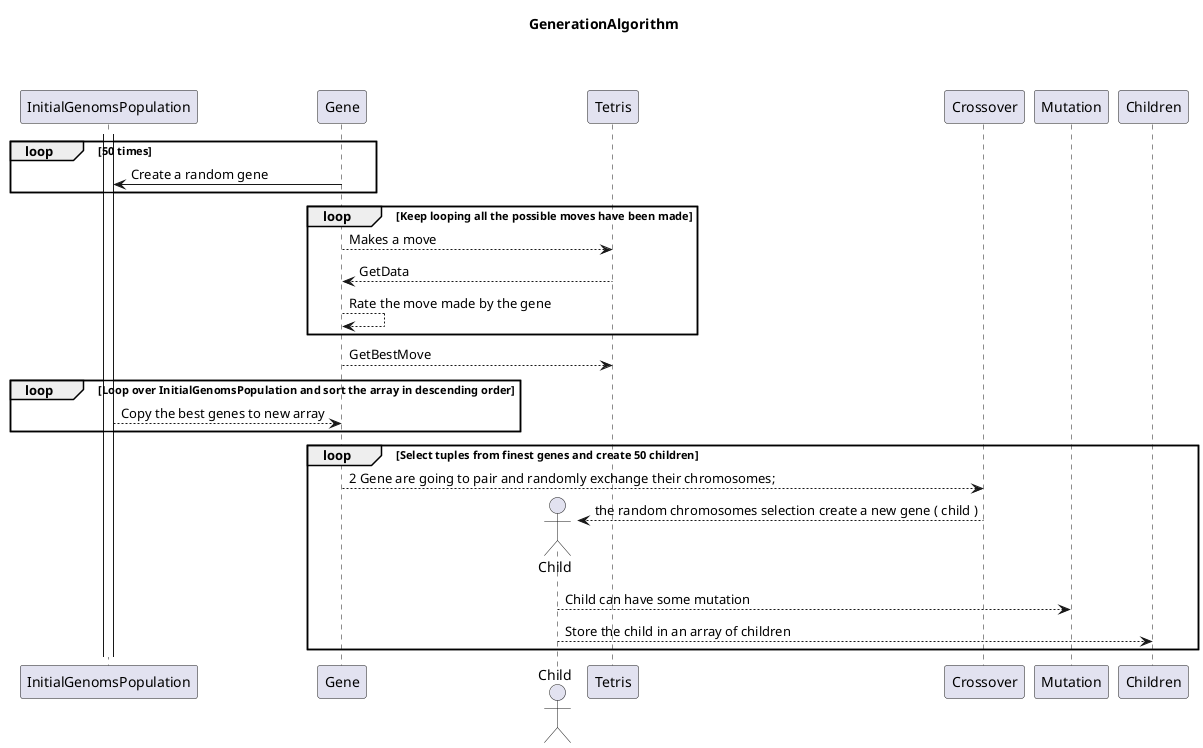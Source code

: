@startuml Generation_Algo

title ==GenerationAlgorithm==

loop 50 times
Gene->InitialGenomsPopulation: Create a random gene
end

activate InitialGenomsPopulation
Actor Gene
Actor Child

loop Keep looping all the possible moves have been made
Gene --> Tetris: Makes a move
Tetris --> Gene: GetData
Gene --> Gene: Rate the move made by the gene
end
Gene --> Tetris: GetBestMove
loop Loop over InitialGenomsPopulation and sort the array in descending order
InitialGenomsPopulation --> Gene: Copy the best genes to new array
end

loop Select tuples from finest genes and create 50 children
Gene --> Crossover: 2 Gene are going to pair and randomly exchange their chromosomes;
create Child
Crossover --> Child: the random chromosomes selection create a new gene ( child )
Child --> Mutation: Child can have some mutation
Child --> Children: Store the child in an array of children
end

@enduml
